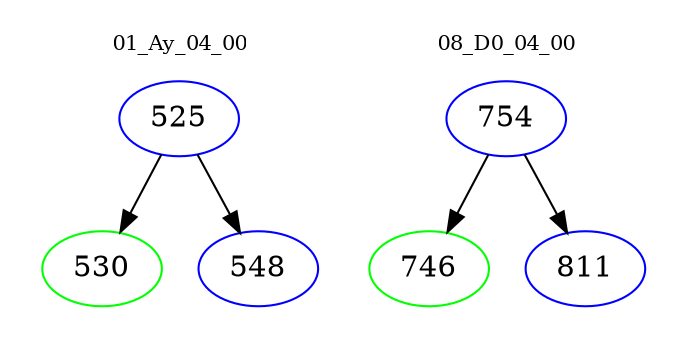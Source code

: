 digraph{
subgraph cluster_0 {
color = white
label = "01_Ay_04_00";
fontsize=10;
T0_525 [label="525", color="blue"]
T0_525 -> T0_530 [color="black"]
T0_530 [label="530", color="green"]
T0_525 -> T0_548 [color="black"]
T0_548 [label="548", color="blue"]
}
subgraph cluster_1 {
color = white
label = "08_D0_04_00";
fontsize=10;
T1_754 [label="754", color="blue"]
T1_754 -> T1_746 [color="black"]
T1_746 [label="746", color="green"]
T1_754 -> T1_811 [color="black"]
T1_811 [label="811", color="blue"]
}
}
